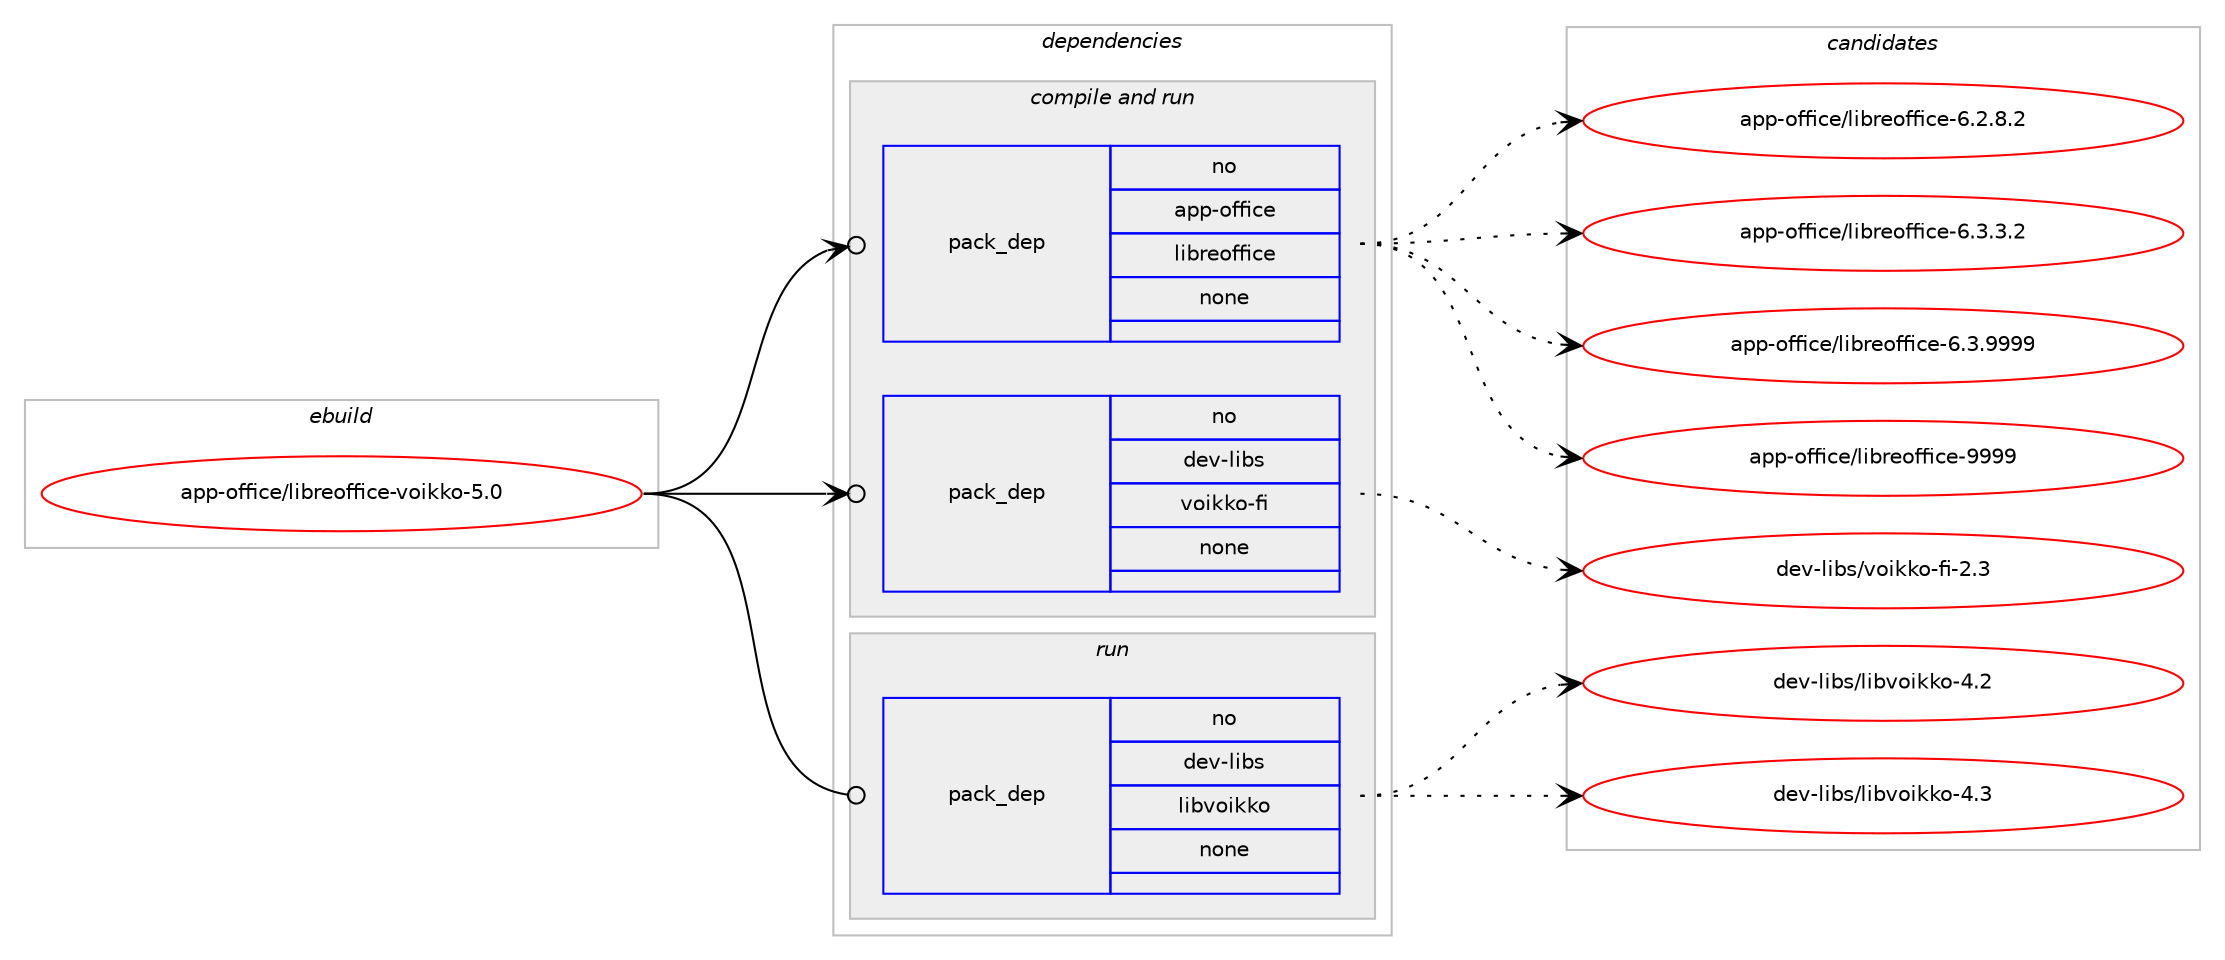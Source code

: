 digraph prolog {

# *************
# Graph options
# *************

newrank=true;
concentrate=true;
compound=true;
graph [rankdir=LR,fontname=Helvetica,fontsize=10,ranksep=1.5];#, ranksep=2.5, nodesep=0.2];
edge  [arrowhead=vee];
node  [fontname=Helvetica,fontsize=10];

# **********
# The ebuild
# **********

subgraph cluster_leftcol {
color=gray;
rank=same;
label=<<i>ebuild</i>>;
id [label="app-office/libreoffice-voikko-5.0", color=red, width=4, href="../app-office/libreoffice-voikko-5.0.svg"];
}

# ****************
# The dependencies
# ****************

subgraph cluster_midcol {
color=gray;
label=<<i>dependencies</i>>;
subgraph cluster_compile {
fillcolor="#eeeeee";
style=filled;
label=<<i>compile</i>>;
}
subgraph cluster_compileandrun {
fillcolor="#eeeeee";
style=filled;
label=<<i>compile and run</i>>;
subgraph pack374339 {
dependency503597 [label=<<TABLE BORDER="0" CELLBORDER="1" CELLSPACING="0" CELLPADDING="4" WIDTH="220"><TR><TD ROWSPAN="6" CELLPADDING="30">pack_dep</TD></TR><TR><TD WIDTH="110">no</TD></TR><TR><TD>app-office</TD></TR><TR><TD>libreoffice</TD></TR><TR><TD>none</TD></TR><TR><TD></TD></TR></TABLE>>, shape=none, color=blue];
}
id:e -> dependency503597:w [weight=20,style="solid",arrowhead="odotvee"];
subgraph pack374340 {
dependency503598 [label=<<TABLE BORDER="0" CELLBORDER="1" CELLSPACING="0" CELLPADDING="4" WIDTH="220"><TR><TD ROWSPAN="6" CELLPADDING="30">pack_dep</TD></TR><TR><TD WIDTH="110">no</TD></TR><TR><TD>dev-libs</TD></TR><TR><TD>voikko-fi</TD></TR><TR><TD>none</TD></TR><TR><TD></TD></TR></TABLE>>, shape=none, color=blue];
}
id:e -> dependency503598:w [weight=20,style="solid",arrowhead="odotvee"];
}
subgraph cluster_run {
fillcolor="#eeeeee";
style=filled;
label=<<i>run</i>>;
subgraph pack374341 {
dependency503599 [label=<<TABLE BORDER="0" CELLBORDER="1" CELLSPACING="0" CELLPADDING="4" WIDTH="220"><TR><TD ROWSPAN="6" CELLPADDING="30">pack_dep</TD></TR><TR><TD WIDTH="110">no</TD></TR><TR><TD>dev-libs</TD></TR><TR><TD>libvoikko</TD></TR><TR><TD>none</TD></TR><TR><TD></TD></TR></TABLE>>, shape=none, color=blue];
}
id:e -> dependency503599:w [weight=20,style="solid",arrowhead="odot"];
}
}

# **************
# The candidates
# **************

subgraph cluster_choices {
rank=same;
color=gray;
label=<<i>candidates</i>>;

subgraph choice374339 {
color=black;
nodesep=1;
choice9711211245111102102105991014710810598114101111102102105991014554465046564650 [label="app-office/libreoffice-6.2.8.2", color=red, width=4,href="../app-office/libreoffice-6.2.8.2.svg"];
choice9711211245111102102105991014710810598114101111102102105991014554465146514650 [label="app-office/libreoffice-6.3.3.2", color=red, width=4,href="../app-office/libreoffice-6.3.3.2.svg"];
choice971121124511110210210599101471081059811410111110210210599101455446514657575757 [label="app-office/libreoffice-6.3.9999", color=red, width=4,href="../app-office/libreoffice-6.3.9999.svg"];
choice9711211245111102102105991014710810598114101111102102105991014557575757 [label="app-office/libreoffice-9999", color=red, width=4,href="../app-office/libreoffice-9999.svg"];
dependency503597:e -> choice9711211245111102102105991014710810598114101111102102105991014554465046564650:w [style=dotted,weight="100"];
dependency503597:e -> choice9711211245111102102105991014710810598114101111102102105991014554465146514650:w [style=dotted,weight="100"];
dependency503597:e -> choice971121124511110210210599101471081059811410111110210210599101455446514657575757:w [style=dotted,weight="100"];
dependency503597:e -> choice9711211245111102102105991014710810598114101111102102105991014557575757:w [style=dotted,weight="100"];
}
subgraph choice374340 {
color=black;
nodesep=1;
choice1001011184510810598115471181111051071071114510210545504651 [label="dev-libs/voikko-fi-2.3", color=red, width=4,href="../dev-libs/voikko-fi-2.3.svg"];
dependency503598:e -> choice1001011184510810598115471181111051071071114510210545504651:w [style=dotted,weight="100"];
}
subgraph choice374341 {
color=black;
nodesep=1;
choice1001011184510810598115471081059811811110510710711145524650 [label="dev-libs/libvoikko-4.2", color=red, width=4,href="../dev-libs/libvoikko-4.2.svg"];
choice1001011184510810598115471081059811811110510710711145524651 [label="dev-libs/libvoikko-4.3", color=red, width=4,href="../dev-libs/libvoikko-4.3.svg"];
dependency503599:e -> choice1001011184510810598115471081059811811110510710711145524650:w [style=dotted,weight="100"];
dependency503599:e -> choice1001011184510810598115471081059811811110510710711145524651:w [style=dotted,weight="100"];
}
}

}
